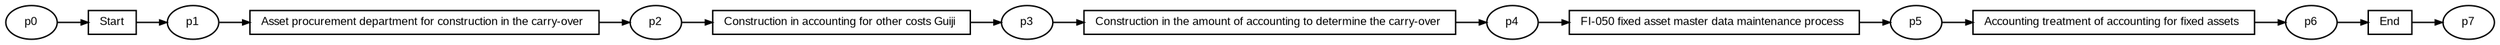 digraph G {ranksep=".3"; fontsize="8"; remincross=true; margin="0.0,0.0"; fontname="Arial";rankdir="LR"; 
edge [arrowsize="0.5"];
node [height=".2",width=".2",fontname="Arial",fontsize="8"];
t0 [shape="box",label="Start"];
t1 [shape="box",label="Asset procurement department for construction in the carry-over "];
t2 [shape="box",label="Construction in accounting for other costs Guiji "];
t3 [shape="box",label="Construction in the amount of accounting to determine the carry-over "];
t4 [shape="box",label="FI-050 fixed asset master data maintenance process "];
t5 [shape="box",label="Accounting treatment of accounting for fixed assets "];
t6 [shape="box",label="End"];
p0 [shape="oval",label="p0"];
p1 [shape="oval",label="p1"];
p2 [shape="oval",label="p2"];
p3 [shape="oval",label="p3"];
p4 [shape="oval",label="p4"];
p5 [shape="oval",label="p5"];
p6 [shape="oval",label="p6"];
p7 [shape="oval",label="p7"];
t6 -> p7[label=""];
t2 -> p3[label=""];
t4 -> p5[label=""];
p2 -> t2[label=""];
p3 -> t3[label=""];
p1 -> t1[label=""];
t1 -> p2[label=""];
p0 -> t0[label=""];
t3 -> p4[label=""];
t5 -> p6[label=""];
p5 -> t5[label=""];
p6 -> t6[label=""];
p4 -> t4[label=""];
t0 -> p1[label=""];
}
